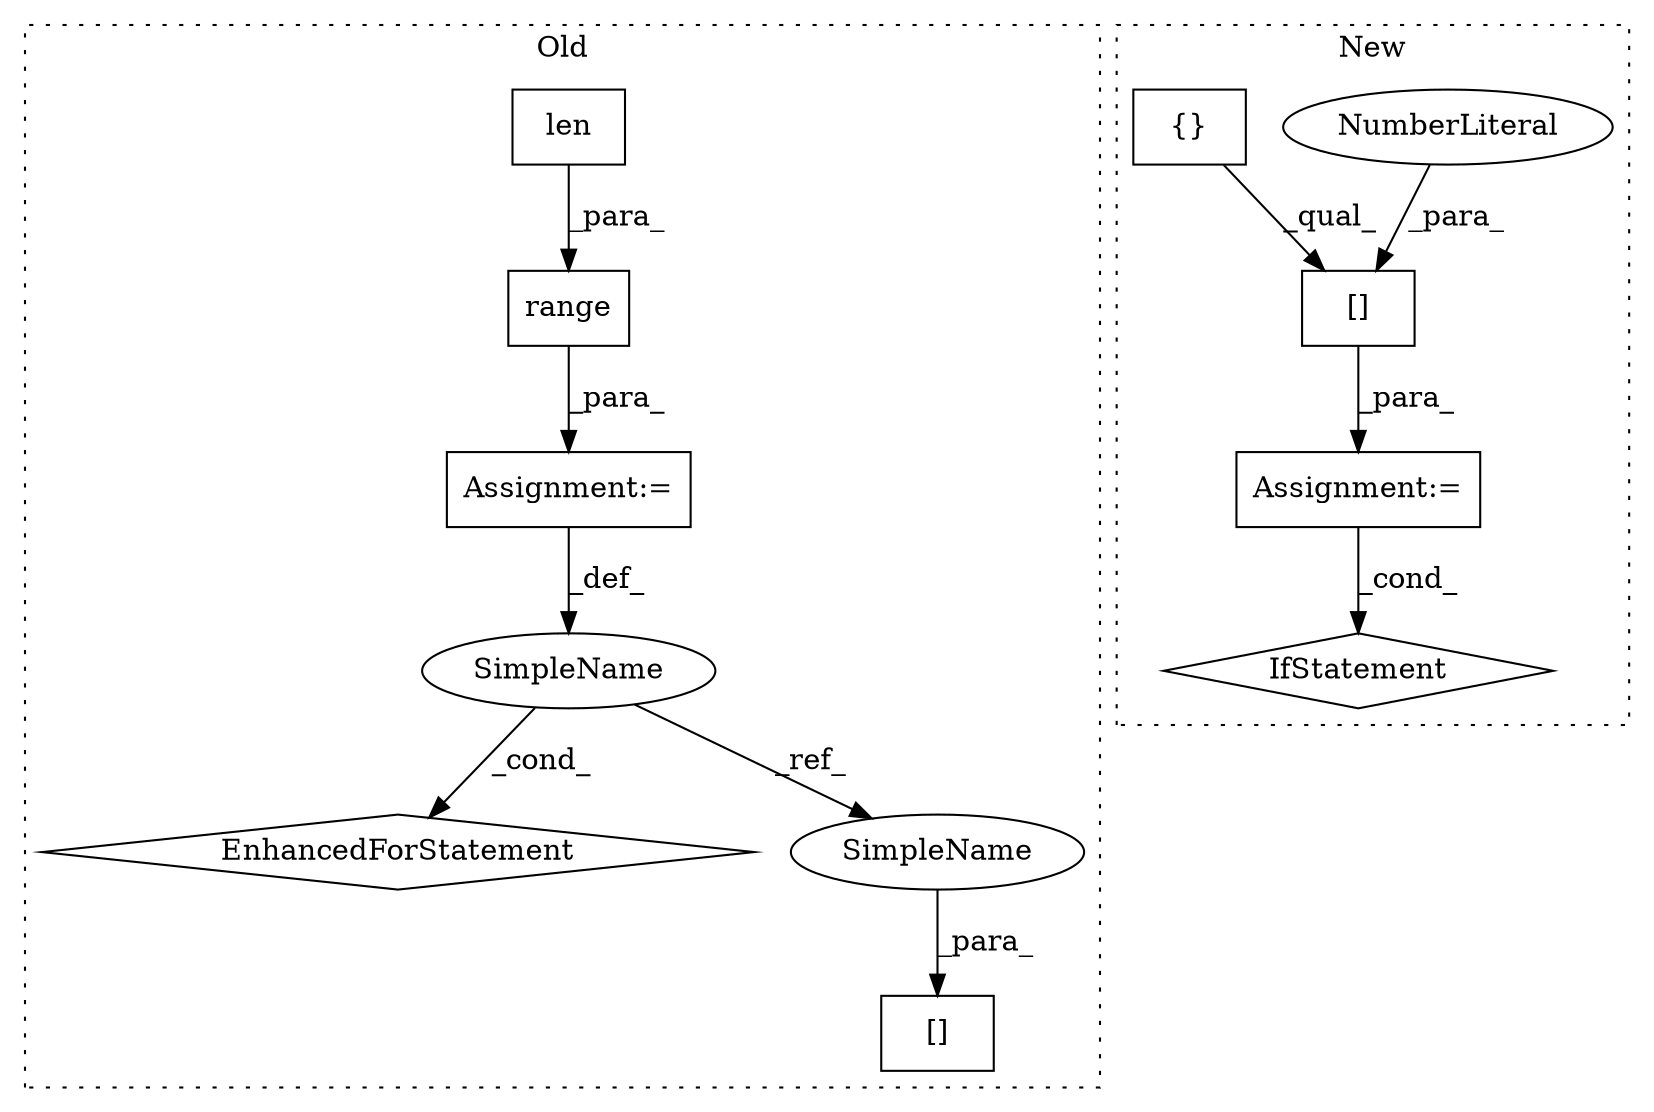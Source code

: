 digraph G {
subgraph cluster0 {
1 [label="range" a="32" s="2414,2435" l="6,1" shape="box"];
3 [label="Assignment:=" a="7" s="2353,2436" l="53,2" shape="box"];
4 [label="EnhancedForStatement" a="70" s="2353,2436" l="53,2" shape="diamond"];
5 [label="[]" a="2" s="2572,2580" l="7,1" shape="box"];
6 [label="SimpleName" a="42" s="2410" l="1" shape="ellipse"];
8 [label="len" a="32" s="2420,2430" l="4,1" shape="box"];
12 [label="SimpleName" a="42" s="2579" l="1" shape="ellipse"];
label = "Old";
style="dotted";
}
subgraph cluster1 {
2 [label="[]" a="2" s="3150,3194" l="43,1" shape="box"];
7 [label="NumberLiteral" a="34" s="3193" l="1" shape="ellipse"];
9 [label="{}" a="4" s="3180,3190" l="1,1" shape="box"];
10 [label="IfStatement" a="25" s="3296,3325" l="4,2" shape="diamond"];
11 [label="Assignment:=" a="7" s="3149" l="1" shape="box"];
label = "New";
style="dotted";
}
1 -> 3 [label="_para_"];
2 -> 11 [label="_para_"];
3 -> 6 [label="_def_"];
6 -> 4 [label="_cond_"];
6 -> 12 [label="_ref_"];
7 -> 2 [label="_para_"];
8 -> 1 [label="_para_"];
9 -> 2 [label="_qual_"];
11 -> 10 [label="_cond_"];
12 -> 5 [label="_para_"];
}